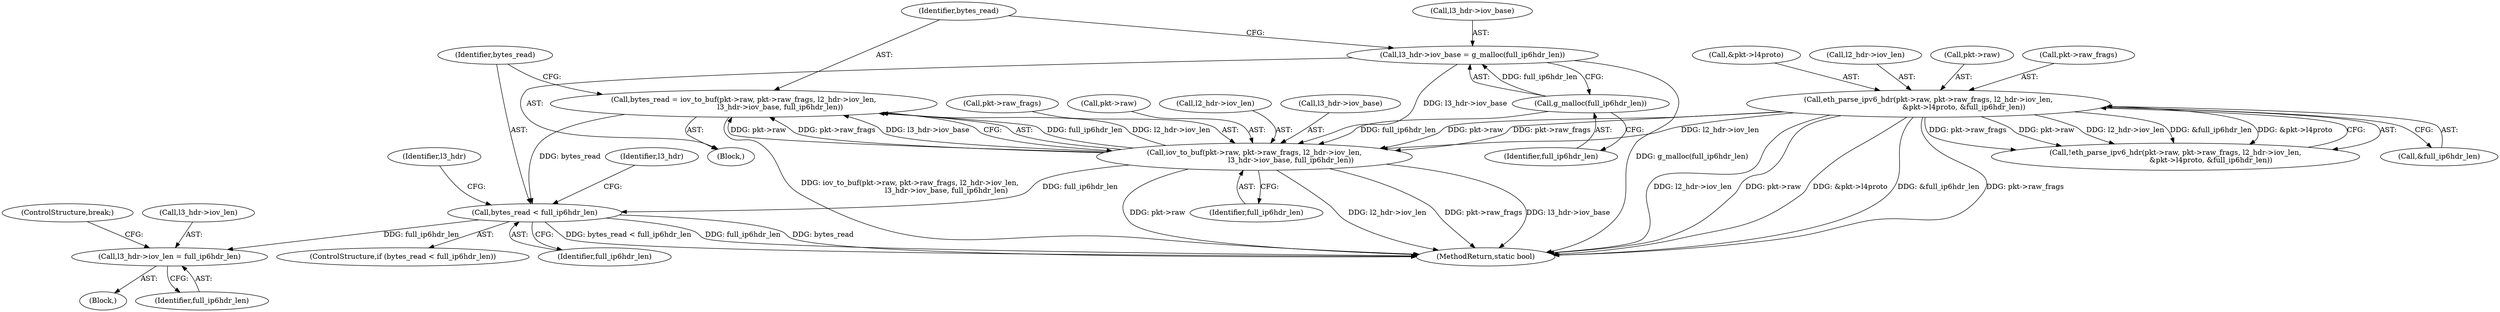 digraph "0_qemu_93060258ae748573ca7197204125a2670047896d@API" {
"1000342" [label="(Call,bytes_read < full_ip6hdr_len)"];
"1000325" [label="(Call,bytes_read = iov_to_buf(pkt->raw, pkt->raw_frags, l2_hdr->iov_len,\n                                l3_hdr->iov_base, full_ip6hdr_len))"];
"1000327" [label="(Call,iov_to_buf(pkt->raw, pkt->raw_frags, l2_hdr->iov_len,\n                                l3_hdr->iov_base, full_ip6hdr_len))"];
"1000295" [label="(Call,eth_parse_ipv6_hdr(pkt->raw, pkt->raw_frags, l2_hdr->iov_len,\n                               &pkt->l4proto, &full_ip6hdr_len))"];
"1000319" [label="(Call,l3_hdr->iov_base = g_malloc(full_ip6hdr_len))"];
"1000323" [label="(Call,g_malloc(full_ip6hdr_len))"];
"1000355" [label="(Call,l3_hdr->iov_len = full_ip6hdr_len)"];
"1000354" [label="(Block,)"];
"1000324" [label="(Identifier,full_ip6hdr_len)"];
"1000340" [label="(Identifier,full_ip6hdr_len)"];
"1000103" [label="(Block,)"];
"1000295" [label="(Call,eth_parse_ipv6_hdr(pkt->raw, pkt->raw_frags, l2_hdr->iov_len,\n                               &pkt->l4proto, &full_ip6hdr_len))"];
"1000357" [label="(Identifier,l3_hdr)"];
"1000302" [label="(Call,l2_hdr->iov_len)"];
"1000326" [label="(Identifier,bytes_read)"];
"1000331" [label="(Call,pkt->raw_frags)"];
"1000294" [label="(Call,!eth_parse_ipv6_hdr(pkt->raw, pkt->raw_frags, l2_hdr->iov_len,\n                               &pkt->l4proto, &full_ip6hdr_len))"];
"1000320" [label="(Call,l3_hdr->iov_base)"];
"1000328" [label="(Call,pkt->raw)"];
"1000360" [label="(ControlStructure,break;)"];
"1000334" [label="(Call,l2_hdr->iov_len)"];
"1000296" [label="(Call,pkt->raw)"];
"1000309" [label="(Call,&full_ip6hdr_len)"];
"1000299" [label="(Call,pkt->raw_frags)"];
"1000348" [label="(Identifier,l3_hdr)"];
"1000323" [label="(Call,g_malloc(full_ip6hdr_len))"];
"1000305" [label="(Call,&pkt->l4proto)"];
"1000341" [label="(ControlStructure,if (bytes_read < full_ip6hdr_len))"];
"1000344" [label="(Identifier,full_ip6hdr_len)"];
"1000359" [label="(Identifier,full_ip6hdr_len)"];
"1000327" [label="(Call,iov_to_buf(pkt->raw, pkt->raw_frags, l2_hdr->iov_len,\n                                l3_hdr->iov_base, full_ip6hdr_len))"];
"1000343" [label="(Identifier,bytes_read)"];
"1000337" [label="(Call,l3_hdr->iov_base)"];
"1000325" [label="(Call,bytes_read = iov_to_buf(pkt->raw, pkt->raw_frags, l2_hdr->iov_len,\n                                l3_hdr->iov_base, full_ip6hdr_len))"];
"1000355" [label="(Call,l3_hdr->iov_len = full_ip6hdr_len)"];
"1000356" [label="(Call,l3_hdr->iov_len)"];
"1000319" [label="(Call,l3_hdr->iov_base = g_malloc(full_ip6hdr_len))"];
"1000342" [label="(Call,bytes_read < full_ip6hdr_len)"];
"1000368" [label="(MethodReturn,static bool)"];
"1000342" -> "1000341"  [label="AST: "];
"1000342" -> "1000344"  [label="CFG: "];
"1000343" -> "1000342"  [label="AST: "];
"1000344" -> "1000342"  [label="AST: "];
"1000348" -> "1000342"  [label="CFG: "];
"1000357" -> "1000342"  [label="CFG: "];
"1000342" -> "1000368"  [label="DDG: full_ip6hdr_len"];
"1000342" -> "1000368"  [label="DDG: bytes_read"];
"1000342" -> "1000368"  [label="DDG: bytes_read < full_ip6hdr_len"];
"1000325" -> "1000342"  [label="DDG: bytes_read"];
"1000327" -> "1000342"  [label="DDG: full_ip6hdr_len"];
"1000342" -> "1000355"  [label="DDG: full_ip6hdr_len"];
"1000325" -> "1000103"  [label="AST: "];
"1000325" -> "1000327"  [label="CFG: "];
"1000326" -> "1000325"  [label="AST: "];
"1000327" -> "1000325"  [label="AST: "];
"1000343" -> "1000325"  [label="CFG: "];
"1000325" -> "1000368"  [label="DDG: iov_to_buf(pkt->raw, pkt->raw_frags, l2_hdr->iov_len,\n                                l3_hdr->iov_base, full_ip6hdr_len)"];
"1000327" -> "1000325"  [label="DDG: full_ip6hdr_len"];
"1000327" -> "1000325"  [label="DDG: l2_hdr->iov_len"];
"1000327" -> "1000325"  [label="DDG: pkt->raw"];
"1000327" -> "1000325"  [label="DDG: pkt->raw_frags"];
"1000327" -> "1000325"  [label="DDG: l3_hdr->iov_base"];
"1000327" -> "1000340"  [label="CFG: "];
"1000328" -> "1000327"  [label="AST: "];
"1000331" -> "1000327"  [label="AST: "];
"1000334" -> "1000327"  [label="AST: "];
"1000337" -> "1000327"  [label="AST: "];
"1000340" -> "1000327"  [label="AST: "];
"1000327" -> "1000368"  [label="DDG: pkt->raw"];
"1000327" -> "1000368"  [label="DDG: l2_hdr->iov_len"];
"1000327" -> "1000368"  [label="DDG: pkt->raw_frags"];
"1000327" -> "1000368"  [label="DDG: l3_hdr->iov_base"];
"1000295" -> "1000327"  [label="DDG: pkt->raw"];
"1000295" -> "1000327"  [label="DDG: pkt->raw_frags"];
"1000295" -> "1000327"  [label="DDG: l2_hdr->iov_len"];
"1000319" -> "1000327"  [label="DDG: l3_hdr->iov_base"];
"1000323" -> "1000327"  [label="DDG: full_ip6hdr_len"];
"1000295" -> "1000294"  [label="AST: "];
"1000295" -> "1000309"  [label="CFG: "];
"1000296" -> "1000295"  [label="AST: "];
"1000299" -> "1000295"  [label="AST: "];
"1000302" -> "1000295"  [label="AST: "];
"1000305" -> "1000295"  [label="AST: "];
"1000309" -> "1000295"  [label="AST: "];
"1000294" -> "1000295"  [label="CFG: "];
"1000295" -> "1000368"  [label="DDG: pkt->raw"];
"1000295" -> "1000368"  [label="DDG: &pkt->l4proto"];
"1000295" -> "1000368"  [label="DDG: &full_ip6hdr_len"];
"1000295" -> "1000368"  [label="DDG: pkt->raw_frags"];
"1000295" -> "1000368"  [label="DDG: l2_hdr->iov_len"];
"1000295" -> "1000294"  [label="DDG: pkt->raw_frags"];
"1000295" -> "1000294"  [label="DDG: pkt->raw"];
"1000295" -> "1000294"  [label="DDG: l2_hdr->iov_len"];
"1000295" -> "1000294"  [label="DDG: &full_ip6hdr_len"];
"1000295" -> "1000294"  [label="DDG: &pkt->l4proto"];
"1000319" -> "1000103"  [label="AST: "];
"1000319" -> "1000323"  [label="CFG: "];
"1000320" -> "1000319"  [label="AST: "];
"1000323" -> "1000319"  [label="AST: "];
"1000326" -> "1000319"  [label="CFG: "];
"1000319" -> "1000368"  [label="DDG: g_malloc(full_ip6hdr_len)"];
"1000323" -> "1000319"  [label="DDG: full_ip6hdr_len"];
"1000323" -> "1000324"  [label="CFG: "];
"1000324" -> "1000323"  [label="AST: "];
"1000355" -> "1000354"  [label="AST: "];
"1000355" -> "1000359"  [label="CFG: "];
"1000356" -> "1000355"  [label="AST: "];
"1000359" -> "1000355"  [label="AST: "];
"1000360" -> "1000355"  [label="CFG: "];
}
